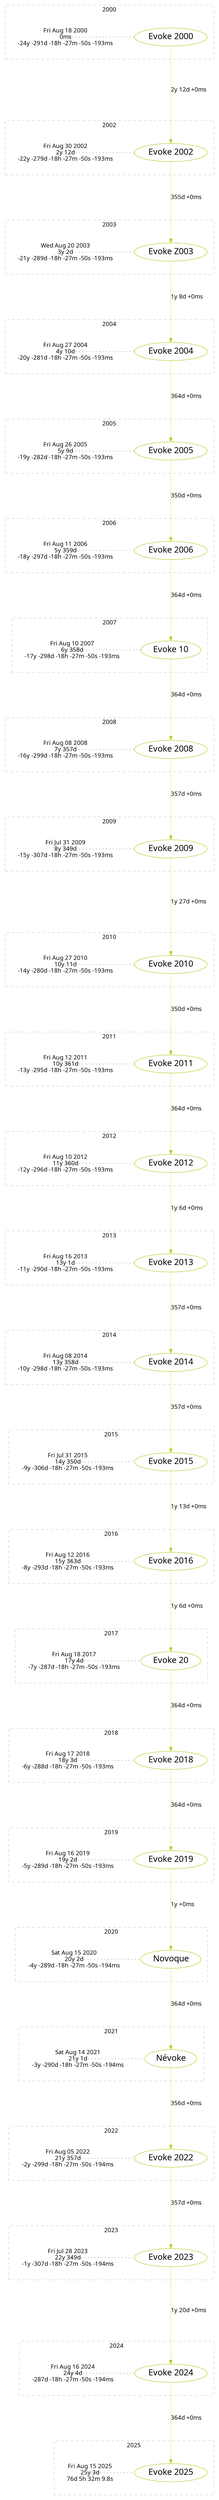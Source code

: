 digraph {
    node [fontname="Simple Plan";];
    edge [fontname="Master Photograph";];
    fontname="Simple Plan";
    rankdir="TD";
    subgraph cluster_2000 {
        fontname="Master Photograph";
        label="2000";
        penwidth="0.2";
        style="dashed";
        subgraph {
            peripheries=0;
            cluster=true;
            label="";
            1 [color="#aacf1f"; fontsize="20"; label=<<TABLE ALIGN="CENTER" BORDER="0" CELLBORDER="0" CELLPADDING="0" CELLSPACING="0"><TR><TD ALIGN="TEXT" CELLPADDING="0" CELLSPACING="0">Evoke 2000</TD></TR></TABLE>>;];
            2 [label=<<TABLE ALIGN="CENTER" BORDER="0" CELLBORDER="0" CELLPADDING="0" CELLSPACING="0"><TR><TD ALIGN="TEXT" CELLPADDING="0" CELLSPACING="0">Fri Aug 18 2000<BR ALIGN="CENTER"/>0ms<BR ALIGN="CENTER"/>-24y -291d -18h -27m -50s -193ms</TD></TR></TABLE>>; margin="0.2"; shape="plaintext"; style="dotted";];
            2 -> 1 [arrowhead="none"; constraint="false"; penwidth="0.5"; style="dotted"; tailclip="false";];
        }
    }
    subgraph cluster_2002 {
        fontname="Master Photograph";
        label="2002";
        penwidth="0.2";
        style="dashed";
        subgraph {
            peripheries=0;
            cluster=true;
            label="";
            3 [color="#aacf1f"; fontsize="20"; label=<<TABLE ALIGN="CENTER" BORDER="0" CELLBORDER="0" CELLPADDING="0" CELLSPACING="0"><TR><TD ALIGN="TEXT" CELLPADDING="0" CELLSPACING="0">Evoke 2002</TD></TR></TABLE>>;];
            4 [label=<<TABLE ALIGN="CENTER" BORDER="0" CELLBORDER="0" CELLPADDING="0" CELLSPACING="0"><TR><TD ALIGN="TEXT" CELLPADDING="0" CELLSPACING="0">Fri Aug 30 2002<BR ALIGN="CENTER"/>2y 12d<BR ALIGN="CENTER"/>-22y -279d -18h -27m -50s -193ms</TD></TR></TABLE>>; margin="0.2"; shape="plaintext"; style="dotted";];
            4 -> 3 [arrowhead="none"; constraint="false"; penwidth="0.5"; style="dotted"; tailclip="false";];
        }
    }
    subgraph cluster_2003 {
        fontname="Master Photograph";
        label="2003";
        penwidth="0.2";
        style="dashed";
        subgraph {
            peripheries=0;
            cluster=true;
            label="";
            5 [color="#aacf1f"; fontsize="20"; label=<<TABLE ALIGN="CENTER" BORDER="0" CELLBORDER="0" CELLPADDING="0" CELLSPACING="0"><TR><TD ALIGN="TEXT" CELLPADDING="0" CELLSPACING="0">Evoke Z003</TD></TR></TABLE>>;];
            6 [label=<<TABLE ALIGN="CENTER" BORDER="0" CELLBORDER="0" CELLPADDING="0" CELLSPACING="0"><TR><TD ALIGN="TEXT" CELLPADDING="0" CELLSPACING="0">Wed Aug 20 2003<BR ALIGN="CENTER"/>3y 2d<BR ALIGN="CENTER"/>-21y -289d -18h -27m -50s -193ms</TD></TR></TABLE>>; margin="0.2"; shape="plaintext"; style="dotted";];
            6 -> 5 [arrowhead="none"; constraint="false"; penwidth="0.5"; style="dotted"; tailclip="false";];
        }
    }
    subgraph cluster_2004 {
        fontname="Master Photograph";
        label="2004";
        penwidth="0.2";
        style="dashed";
        subgraph {
            peripheries=0;
            cluster=true;
            label="";
            7 [color="#aacf1f"; fontsize="20"; label=<<TABLE ALIGN="CENTER" BORDER="0" CELLBORDER="0" CELLPADDING="0" CELLSPACING="0"><TR><TD ALIGN="TEXT" CELLPADDING="0" CELLSPACING="0">Evoke 2004</TD></TR></TABLE>>;];
            8 [label=<<TABLE ALIGN="CENTER" BORDER="0" CELLBORDER="0" CELLPADDING="0" CELLSPACING="0"><TR><TD ALIGN="TEXT" CELLPADDING="0" CELLSPACING="0">Fri Aug 27 2004<BR ALIGN="CENTER"/>4y 10d<BR ALIGN="CENTER"/>-20y -281d -18h -27m -50s -193ms</TD></TR></TABLE>>; margin="0.2"; shape="plaintext"; style="dotted";];
            8 -> 7 [arrowhead="none"; constraint="false"; penwidth="0.5"; style="dotted"; tailclip="false";];
        }
    }
    subgraph cluster_2005 {
        fontname="Master Photograph";
        label="2005";
        penwidth="0.2";
        style="dashed";
        subgraph {
            peripheries=0;
            cluster=true;
            label="";
            9 [color="#aacf1f"; fontsize="20"; label=<<TABLE ALIGN="CENTER" BORDER="0" CELLBORDER="0" CELLPADDING="0" CELLSPACING="0"><TR><TD ALIGN="TEXT" CELLPADDING="0" CELLSPACING="0">Evoke 2005</TD></TR></TABLE>>;];
            10 [label=<<TABLE ALIGN="CENTER" BORDER="0" CELLBORDER="0" CELLPADDING="0" CELLSPACING="0"><TR><TD ALIGN="TEXT" CELLPADDING="0" CELLSPACING="0">Fri Aug 26 2005<BR ALIGN="CENTER"/>5y 9d<BR ALIGN="CENTER"/>-19y -282d -18h -27m -50s -193ms</TD></TR></TABLE>>; margin="0.2"; shape="plaintext"; style="dotted";];
            10 -> 9 [arrowhead="none"; constraint="false"; penwidth="0.5"; style="dotted"; tailclip="false";];
        }
    }
    subgraph cluster_2006 {
        fontname="Master Photograph";
        label="2006";
        penwidth="0.2";
        style="dashed";
        subgraph {
            peripheries=0;
            cluster=true;
            label="";
            11 [color="#aacf1f"; fontsize="20"; label=<<TABLE ALIGN="CENTER" BORDER="0" CELLBORDER="0" CELLPADDING="0" CELLSPACING="0"><TR><TD ALIGN="TEXT" CELLPADDING="0" CELLSPACING="0">Evoke 2006</TD></TR></TABLE>>;];
            12 [label=<<TABLE ALIGN="CENTER" BORDER="0" CELLBORDER="0" CELLPADDING="0" CELLSPACING="0"><TR><TD ALIGN="TEXT" CELLPADDING="0" CELLSPACING="0">Fri Aug 11 2006<BR ALIGN="CENTER"/>5y 359d<BR ALIGN="CENTER"/>-18y -297d -18h -27m -50s -193ms</TD></TR></TABLE>>; margin="0.2"; shape="plaintext"; style="dotted";];
            12 -> 11 [arrowhead="none"; constraint="false"; penwidth="0.5"; style="dotted"; tailclip="false";];
        }
    }
    subgraph cluster_2007 {
        fontname="Master Photograph";
        label="2007";
        penwidth="0.2";
        style="dashed";
        subgraph {
            peripheries=0;
            cluster=true;
            label="";
            13 [color="#aacf1f"; fontsize="20"; label=<<TABLE ALIGN="CENTER" BORDER="0" CELLBORDER="0" CELLPADDING="0" CELLSPACING="0"><TR><TD ALIGN="TEXT" CELLPADDING="0" CELLSPACING="0">Evoke 10</TD></TR></TABLE>>;];
            14 [label=<<TABLE ALIGN="CENTER" BORDER="0" CELLBORDER="0" CELLPADDING="0" CELLSPACING="0"><TR><TD ALIGN="TEXT" CELLPADDING="0" CELLSPACING="0">Fri Aug 10 2007<BR ALIGN="CENTER"/>6y 358d<BR ALIGN="CENTER"/>-17y -298d -18h -27m -50s -193ms</TD></TR></TABLE>>; margin="0.2"; shape="plaintext"; style="dotted";];
            14 -> 13 [arrowhead="none"; constraint="false"; penwidth="0.5"; style="dotted"; tailclip="false";];
        }
    }
    subgraph cluster_2008 {
        fontname="Master Photograph";
        label="2008";
        penwidth="0.2";
        style="dashed";
        subgraph {
            peripheries=0;
            cluster=true;
            label="";
            15 [color="#aacf1f"; fontsize="20"; label=<<TABLE ALIGN="CENTER" BORDER="0" CELLBORDER="0" CELLPADDING="0" CELLSPACING="0"><TR><TD ALIGN="TEXT" CELLPADDING="0" CELLSPACING="0">Evoke 2008</TD></TR></TABLE>>;];
            16 [label=<<TABLE ALIGN="CENTER" BORDER="0" CELLBORDER="0" CELLPADDING="0" CELLSPACING="0"><TR><TD ALIGN="TEXT" CELLPADDING="0" CELLSPACING="0">Fri Aug 08 2008<BR ALIGN="CENTER"/>7y 357d<BR ALIGN="CENTER"/>-16y -299d -18h -27m -50s -193ms</TD></TR></TABLE>>; margin="0.2"; shape="plaintext"; style="dotted";];
            16 -> 15 [arrowhead="none"; constraint="false"; penwidth="0.5"; style="dotted"; tailclip="false";];
        }
    }
    subgraph cluster_2009 {
        fontname="Master Photograph";
        label="2009";
        penwidth="0.2";
        style="dashed";
        subgraph {
            peripheries=0;
            cluster=true;
            label="";
            17 [color="#aacf1f"; fontsize="20"; label=<<TABLE ALIGN="CENTER" BORDER="0" CELLBORDER="0" CELLPADDING="0" CELLSPACING="0"><TR><TD ALIGN="TEXT" CELLPADDING="0" CELLSPACING="0">Evoke 2009</TD></TR></TABLE>>;];
            18 [label=<<TABLE ALIGN="CENTER" BORDER="0" CELLBORDER="0" CELLPADDING="0" CELLSPACING="0"><TR><TD ALIGN="TEXT" CELLPADDING="0" CELLSPACING="0">Fri Jul 31 2009<BR ALIGN="CENTER"/>8y 349d<BR ALIGN="CENTER"/>-15y -307d -18h -27m -50s -193ms</TD></TR></TABLE>>; margin="0.2"; shape="plaintext"; style="dotted";];
            18 -> 17 [arrowhead="none"; constraint="false"; penwidth="0.5"; style="dotted"; tailclip="false";];
        }
    }
    subgraph cluster_2010 {
        fontname="Master Photograph";
        label="2010";
        penwidth="0.2";
        style="dashed";
        subgraph {
            peripheries=0;
            cluster=true;
            label="";
            19 [color="#aacf1f"; fontsize="20"; label=<<TABLE ALIGN="CENTER" BORDER="0" CELLBORDER="0" CELLPADDING="0" CELLSPACING="0"><TR><TD ALIGN="TEXT" CELLPADDING="0" CELLSPACING="0">Evoke 2010</TD></TR></TABLE>>;];
            20 [label=<<TABLE ALIGN="CENTER" BORDER="0" CELLBORDER="0" CELLPADDING="0" CELLSPACING="0"><TR><TD ALIGN="TEXT" CELLPADDING="0" CELLSPACING="0">Fri Aug 27 2010<BR ALIGN="CENTER"/>10y 11d<BR ALIGN="CENTER"/>-14y -280d -18h -27m -50s -193ms</TD></TR></TABLE>>; margin="0.2"; shape="plaintext"; style="dotted";];
            20 -> 19 [arrowhead="none"; constraint="false"; penwidth="0.5"; style="dotted"; tailclip="false";];
        }
    }
    subgraph cluster_2011 {
        fontname="Master Photograph";
        label="2011";
        penwidth="0.2";
        style="dashed";
        subgraph {
            peripheries=0;
            cluster=true;
            label="";
            21 [color="#aacf1f"; fontsize="20"; label=<<TABLE ALIGN="CENTER" BORDER="0" CELLBORDER="0" CELLPADDING="0" CELLSPACING="0"><TR><TD ALIGN="TEXT" CELLPADDING="0" CELLSPACING="0">Evoke 2011</TD></TR></TABLE>>;];
            22 [label=<<TABLE ALIGN="CENTER" BORDER="0" CELLBORDER="0" CELLPADDING="0" CELLSPACING="0"><TR><TD ALIGN="TEXT" CELLPADDING="0" CELLSPACING="0">Fri Aug 12 2011<BR ALIGN="CENTER"/>10y 361d<BR ALIGN="CENTER"/>-13y -295d -18h -27m -50s -193ms</TD></TR></TABLE>>; margin="0.2"; shape="plaintext"; style="dotted";];
            22 -> 21 [arrowhead="none"; constraint="false"; penwidth="0.5"; style="dotted"; tailclip="false";];
        }
    }
    subgraph cluster_2012 {
        fontname="Master Photograph";
        label="2012";
        penwidth="0.2";
        style="dashed";
        subgraph {
            peripheries=0;
            cluster=true;
            label="";
            23 [color="#aacf1f"; fontsize="20"; label=<<TABLE ALIGN="CENTER" BORDER="0" CELLBORDER="0" CELLPADDING="0" CELLSPACING="0"><TR><TD ALIGN="TEXT" CELLPADDING="0" CELLSPACING="0">Evoke 2012</TD></TR></TABLE>>;];
            24 [label=<<TABLE ALIGN="CENTER" BORDER="0" CELLBORDER="0" CELLPADDING="0" CELLSPACING="0"><TR><TD ALIGN="TEXT" CELLPADDING="0" CELLSPACING="0">Fri Aug 10 2012<BR ALIGN="CENTER"/>11y 360d<BR ALIGN="CENTER"/>-12y -296d -18h -27m -50s -193ms</TD></TR></TABLE>>; margin="0.2"; shape="plaintext"; style="dotted";];
            24 -> 23 [arrowhead="none"; constraint="false"; penwidth="0.5"; style="dotted"; tailclip="false";];
        }
    }
    subgraph cluster_2013 {
        fontname="Master Photograph";
        label="2013";
        penwidth="0.2";
        style="dashed";
        subgraph {
            peripheries=0;
            cluster=true;
            label="";
            25 [color="#aacf1f"; fontsize="20"; label=<<TABLE ALIGN="CENTER" BORDER="0" CELLBORDER="0" CELLPADDING="0" CELLSPACING="0"><TR><TD ALIGN="TEXT" CELLPADDING="0" CELLSPACING="0">Evoke 2013</TD></TR></TABLE>>;];
            26 [label=<<TABLE ALIGN="CENTER" BORDER="0" CELLBORDER="0" CELLPADDING="0" CELLSPACING="0"><TR><TD ALIGN="TEXT" CELLPADDING="0" CELLSPACING="0">Fri Aug 16 2013<BR ALIGN="CENTER"/>13y 1d<BR ALIGN="CENTER"/>-11y -290d -18h -27m -50s -193ms</TD></TR></TABLE>>; margin="0.2"; shape="plaintext"; style="dotted";];
            26 -> 25 [arrowhead="none"; constraint="false"; penwidth="0.5"; style="dotted"; tailclip="false";];
        }
    }
    subgraph cluster_2014 {
        fontname="Master Photograph";
        label="2014";
        penwidth="0.2";
        style="dashed";
        subgraph {
            peripheries=0;
            cluster=true;
            label="";
            27 [color="#aacf1f"; fontsize="20"; label=<<TABLE ALIGN="CENTER" BORDER="0" CELLBORDER="0" CELLPADDING="0" CELLSPACING="0"><TR><TD ALIGN="TEXT" CELLPADDING="0" CELLSPACING="0">Evoke 2014</TD></TR></TABLE>>;];
            28 [label=<<TABLE ALIGN="CENTER" BORDER="0" CELLBORDER="0" CELLPADDING="0" CELLSPACING="0"><TR><TD ALIGN="TEXT" CELLPADDING="0" CELLSPACING="0">Fri Aug 08 2014<BR ALIGN="CENTER"/>13y 358d<BR ALIGN="CENTER"/>-10y -298d -18h -27m -50s -193ms</TD></TR></TABLE>>; margin="0.2"; shape="plaintext"; style="dotted";];
            28 -> 27 [arrowhead="none"; constraint="false"; penwidth="0.5"; style="dotted"; tailclip="false";];
        }
    }
    subgraph cluster_2015 {
        fontname="Master Photograph";
        label="2015";
        penwidth="0.2";
        style="dashed";
        subgraph {
            peripheries=0;
            cluster=true;
            label="";
            29 [color="#aacf1f"; fontsize="20"; label=<<TABLE ALIGN="CENTER" BORDER="0" CELLBORDER="0" CELLPADDING="0" CELLSPACING="0"><TR><TD ALIGN="TEXT" CELLPADDING="0" CELLSPACING="0">Evoke 2015</TD></TR></TABLE>>;];
            30 [label=<<TABLE ALIGN="CENTER" BORDER="0" CELLBORDER="0" CELLPADDING="0" CELLSPACING="0"><TR><TD ALIGN="TEXT" CELLPADDING="0" CELLSPACING="0">Fri Jul 31 2015<BR ALIGN="CENTER"/>14y 350d<BR ALIGN="CENTER"/>-9y -306d -18h -27m -50s -193ms</TD></TR></TABLE>>; margin="0.2"; shape="plaintext"; style="dotted";];
            30 -> 29 [arrowhead="none"; constraint="false"; penwidth="0.5"; style="dotted"; tailclip="false";];
        }
    }
    subgraph cluster_2016 {
        fontname="Master Photograph";
        label="2016";
        penwidth="0.2";
        style="dashed";
        subgraph {
            peripheries=0;
            cluster=true;
            label="";
            31 [color="#aacf1f"; fontsize="20"; label=<<TABLE ALIGN="CENTER" BORDER="0" CELLBORDER="0" CELLPADDING="0" CELLSPACING="0"><TR><TD ALIGN="TEXT" CELLPADDING="0" CELLSPACING="0">Evoke 2016</TD></TR></TABLE>>;];
            32 [label=<<TABLE ALIGN="CENTER" BORDER="0" CELLBORDER="0" CELLPADDING="0" CELLSPACING="0"><TR><TD ALIGN="TEXT" CELLPADDING="0" CELLSPACING="0">Fri Aug 12 2016<BR ALIGN="CENTER"/>15y 363d<BR ALIGN="CENTER"/>-8y -293d -18h -27m -50s -193ms</TD></TR></TABLE>>; margin="0.2"; shape="plaintext"; style="dotted";];
            32 -> 31 [arrowhead="none"; constraint="false"; penwidth="0.5"; style="dotted"; tailclip="false";];
        }
    }
    subgraph cluster_2017 {
        fontname="Master Photograph";
        label="2017";
        penwidth="0.2";
        style="dashed";
        subgraph {
            peripheries=0;
            cluster=true;
            label="";
            33 [color="#aacf1f"; fontsize="20"; label=<<TABLE ALIGN="CENTER" BORDER="0" CELLBORDER="0" CELLPADDING="0" CELLSPACING="0"><TR><TD ALIGN="TEXT" CELLPADDING="0" CELLSPACING="0">Evoke 20</TD></TR></TABLE>>;];
            34 [label=<<TABLE ALIGN="CENTER" BORDER="0" CELLBORDER="0" CELLPADDING="0" CELLSPACING="0"><TR><TD ALIGN="TEXT" CELLPADDING="0" CELLSPACING="0">Fri Aug 18 2017<BR ALIGN="CENTER"/>17y 4d<BR ALIGN="CENTER"/>-7y -287d -18h -27m -50s -193ms</TD></TR></TABLE>>; margin="0.2"; shape="plaintext"; style="dotted";];
            34 -> 33 [arrowhead="none"; constraint="false"; penwidth="0.5"; style="dotted"; tailclip="false";];
        }
    }
    subgraph cluster_2018 {
        fontname="Master Photograph";
        label="2018";
        penwidth="0.2";
        style="dashed";
        subgraph {
            peripheries=0;
            cluster=true;
            label="";
            35 [color="#aacf1f"; fontsize="20"; label=<<TABLE ALIGN="CENTER" BORDER="0" CELLBORDER="0" CELLPADDING="0" CELLSPACING="0"><TR><TD ALIGN="TEXT" CELLPADDING="0" CELLSPACING="0">Evoke 2018</TD></TR></TABLE>>;];
            36 [label=<<TABLE ALIGN="CENTER" BORDER="0" CELLBORDER="0" CELLPADDING="0" CELLSPACING="0"><TR><TD ALIGN="TEXT" CELLPADDING="0" CELLSPACING="0">Fri Aug 17 2018<BR ALIGN="CENTER"/>18y 3d<BR ALIGN="CENTER"/>-6y -288d -18h -27m -50s -193ms</TD></TR></TABLE>>; margin="0.2"; shape="plaintext"; style="dotted";];
            36 -> 35 [arrowhead="none"; constraint="false"; penwidth="0.5"; style="dotted"; tailclip="false";];
        }
    }
    subgraph cluster_2019 {
        fontname="Master Photograph";
        label="2019";
        penwidth="0.2";
        style="dashed";
        subgraph {
            peripheries=0;
            cluster=true;
            label="";
            37 [color="#aacf1f"; fontsize="20"; label=<<TABLE ALIGN="CENTER" BORDER="0" CELLBORDER="0" CELLPADDING="0" CELLSPACING="0"><TR><TD ALIGN="TEXT" CELLPADDING="0" CELLSPACING="0">Evoke 2019</TD></TR></TABLE>>;];
            38 [label=<<TABLE ALIGN="CENTER" BORDER="0" CELLBORDER="0" CELLPADDING="0" CELLSPACING="0"><TR><TD ALIGN="TEXT" CELLPADDING="0" CELLSPACING="0">Fri Aug 16 2019<BR ALIGN="CENTER"/>19y 2d<BR ALIGN="CENTER"/>-5y -289d -18h -27m -50s -193ms</TD></TR></TABLE>>; margin="0.2"; shape="plaintext"; style="dotted";];
            38 -> 37 [arrowhead="none"; constraint="false"; penwidth="0.5"; style="dotted"; tailclip="false";];
        }
    }
    subgraph cluster_2020 {
        fontname="Master Photograph";
        label="2020";
        penwidth="0.2";
        style="dashed";
        subgraph {
            peripheries=0;
            cluster=true;
            label="";
            39 [color="#aacf1f"; fontsize="20"; label=<<TABLE ALIGN="CENTER" BORDER="0" CELLBORDER="0" CELLPADDING="0" CELLSPACING="0"><TR><TD ALIGN="TEXT" CELLPADDING="0" CELLSPACING="0">Novoque</TD></TR></TABLE>>;];
            40 [label=<<TABLE ALIGN="CENTER" BORDER="0" CELLBORDER="0" CELLPADDING="0" CELLSPACING="0"><TR><TD ALIGN="TEXT" CELLPADDING="0" CELLSPACING="0">Sat Aug 15 2020<BR ALIGN="CENTER"/>20y 2d<BR ALIGN="CENTER"/>-4y -289d -18h -27m -50s -194ms</TD></TR></TABLE>>; margin="0.2"; shape="plaintext"; style="dotted";];
            40 -> 39 [arrowhead="none"; constraint="false"; penwidth="0.5"; style="dotted"; tailclip="false";];
        }
    }
    subgraph cluster_2021 {
        fontname="Master Photograph";
        label="2021";
        penwidth="0.2";
        style="dashed";
        subgraph {
            peripheries=0;
            cluster=true;
            label="";
            41 [color="#aacf1f"; fontsize="20"; label=<<TABLE ALIGN="CENTER" BORDER="0" CELLBORDER="0" CELLPADDING="0" CELLSPACING="0"><TR><TD ALIGN="TEXT" CELLPADDING="0" CELLSPACING="0">Névoke</TD></TR></TABLE>>;];
            42 [label=<<TABLE ALIGN="CENTER" BORDER="0" CELLBORDER="0" CELLPADDING="0" CELLSPACING="0"><TR><TD ALIGN="TEXT" CELLPADDING="0" CELLSPACING="0">Sat Aug 14 2021<BR ALIGN="CENTER"/>21y 1d<BR ALIGN="CENTER"/>-3y -290d -18h -27m -50s -194ms</TD></TR></TABLE>>; margin="0.2"; shape="plaintext"; style="dotted";];
            42 -> 41 [arrowhead="none"; constraint="false"; penwidth="0.5"; style="dotted"; tailclip="false";];
        }
    }
    subgraph cluster_2022 {
        fontname="Master Photograph";
        label="2022";
        penwidth="0.2";
        style="dashed";
        subgraph {
            peripheries=0;
            cluster=true;
            label="";
            43 [color="#aacf1f"; fontsize="20"; label=<<TABLE ALIGN="CENTER" BORDER="0" CELLBORDER="0" CELLPADDING="0" CELLSPACING="0"><TR><TD ALIGN="TEXT" CELLPADDING="0" CELLSPACING="0">Evoke 2022</TD></TR></TABLE>>;];
            44 [label=<<TABLE ALIGN="CENTER" BORDER="0" CELLBORDER="0" CELLPADDING="0" CELLSPACING="0"><TR><TD ALIGN="TEXT" CELLPADDING="0" CELLSPACING="0">Fri Aug 05 2022<BR ALIGN="CENTER"/>21y 357d<BR ALIGN="CENTER"/>-2y -299d -18h -27m -50s -194ms</TD></TR></TABLE>>; margin="0.2"; shape="plaintext"; style="dotted";];
            44 -> 43 [arrowhead="none"; constraint="false"; penwidth="0.5"; style="dotted"; tailclip="false";];
        }
    }
    subgraph cluster_2023 {
        fontname="Master Photograph";
        label="2023";
        penwidth="0.2";
        style="dashed";
        subgraph {
            peripheries=0;
            cluster=true;
            label="";
            45 [color="#aacf1f"; fontsize="20"; label=<<TABLE ALIGN="CENTER" BORDER="0" CELLBORDER="0" CELLPADDING="0" CELLSPACING="0"><TR><TD ALIGN="TEXT" CELLPADDING="0" CELLSPACING="0">Evoke 2023</TD></TR></TABLE>>;];
            46 [label=<<TABLE ALIGN="CENTER" BORDER="0" CELLBORDER="0" CELLPADDING="0" CELLSPACING="0"><TR><TD ALIGN="TEXT" CELLPADDING="0" CELLSPACING="0">Fri Jul 28 2023<BR ALIGN="CENTER"/>22y 349d<BR ALIGN="CENTER"/>-1y -307d -18h -27m -50s -194ms</TD></TR></TABLE>>; margin="0.2"; shape="plaintext"; style="dotted";];
            46 -> 45 [arrowhead="none"; constraint="false"; penwidth="0.5"; style="dotted"; tailclip="false";];
        }
    }
    subgraph cluster_2024 {
        fontname="Master Photograph";
        label="2024";
        penwidth="0.2";
        style="dashed";
        subgraph {
            peripheries=0;
            cluster=true;
            label="";
            47 [color="#aacf1f"; fontsize="20"; label=<<TABLE ALIGN="CENTER" BORDER="0" CELLBORDER="0" CELLPADDING="0" CELLSPACING="0"><TR><TD ALIGN="TEXT" CELLPADDING="0" CELLSPACING="0">Evoke 2024</TD></TR></TABLE>>;];
            48 [label=<<TABLE ALIGN="CENTER" BORDER="0" CELLBORDER="0" CELLPADDING="0" CELLSPACING="0"><TR><TD ALIGN="TEXT" CELLPADDING="0" CELLSPACING="0">Fri Aug 16 2024<BR ALIGN="CENTER"/>24y 4d<BR ALIGN="CENTER"/>-287d -18h -27m -50s -194ms</TD></TR></TABLE>>; margin="0.2"; shape="plaintext"; style="dotted";];
            48 -> 47 [arrowhead="none"; constraint="false"; penwidth="0.5"; style="dotted"; tailclip="false";];
        }
    }
    subgraph cluster_2025 {
        fontname="Master Photograph";
        label="2025";
        penwidth="0.2";
        style="dashed";
        subgraph {
            peripheries=0;
            cluster=true;
            label="";
            49 [color="#aacf1f"; fontsize="20"; label=<<TABLE ALIGN="CENTER" BORDER="0" CELLBORDER="0" CELLPADDING="0" CELLSPACING="0"><TR><TD ALIGN="TEXT" CELLPADDING="0" CELLSPACING="0">Evoke 2025</TD></TR></TABLE>>;];
            50 [label=<<TABLE ALIGN="CENTER" BORDER="0" CELLBORDER="0" CELLPADDING="0" CELLSPACING="0"><TR><TD ALIGN="TEXT" CELLPADDING="0" CELLSPACING="0">Fri Aug 15 2025<BR ALIGN="CENTER"/>25y 3d<BR ALIGN="CENTER"/>76d 5h 32m 9.8s</TD></TR></TABLE>>; margin="0.2"; shape="plaintext"; style="dotted";];
            50 -> 49 [arrowhead="none"; constraint="false"; penwidth="0.5"; style="dotted"; tailclip="false";];
        }
    }
    1 -> 3 [color="#aacf1f"; label=<2y 12d +0ms>; minlen="4.663439094112067"; penwidth="0.5"; style="solid";];
    3 -> 5 [color="#aacf1f"; label=<355d +0ms>; minlen="3.9262076404201025"; penwidth="0.5"; style="solid";];
    5 -> 7 [color="#aacf1f"; label=<1y 8d +0ms>; minlen="3.975668270588502"; penwidth="0.5"; style="solid";];
    7 -> 9 [color="#aacf1f"; label=<364d +0ms>; minlen="3.9512437185814275"; penwidth="0.5"; style="solid";];
    9 -> 11 [color="#aacf1f"; label=<350d +0ms>; minlen="3.912023005428146"; penwidth="0.5"; style="solid";];
    11 -> 13 [color="#aacf1f"; label=<364d +0ms>; minlen="3.9512437185814275"; penwidth="0.5"; style="solid";];
    13 -> 15 [color="#aacf1f"; label=<364d +0ms>; minlen="3.9512437185814275"; penwidth="0.5"; style="solid";];
    15 -> 17 [color="#aacf1f"; label=<357d +0ms>; minlen="3.9318256327243257"; penwidth="0.5"; style="solid";];
    17 -> 19 [color="#aacf1f"; label=<1y 27d +0ms>; minlen="4.02535169073515"; penwidth="0.5"; style="solid";];
    19 -> 21 [color="#aacf1f"; label=<350d +0ms>; minlen="3.912023005428146"; penwidth="0.5"; style="solid";];
    21 -> 23 [color="#aacf1f"; label=<364d +0ms>; minlen="3.9512437185814275"; penwidth="0.5"; style="solid";];
    23 -> 25 [color="#aacf1f"; label=<1y 6d +0ms>; minlen="3.970291913552122"; penwidth="0.5"; style="solid";];
    25 -> 27 [color="#aacf1f"; label=<357d +0ms>; minlen="3.9318256327243257"; penwidth="0.5"; style="solid";];
    27 -> 29 [color="#aacf1f"; label=<357d +0ms>; minlen="3.9318256327243257"; penwidth="0.5"; style="solid";];
    29 -> 31 [color="#aacf1f"; label=<1y 13d +0ms>; minlen="3.9889840465642745"; penwidth="0.5"; style="solid";];
    31 -> 33 [color="#aacf1f"; label=<1y 6d +0ms>; minlen="3.970291913552122"; penwidth="0.5"; style="solid";];
    33 -> 35 [color="#aacf1f"; label=<364d +0ms>; minlen="3.9512437185814275"; penwidth="0.5"; style="solid";];
    35 -> 37 [color="#aacf1f"; label=<364d +0ms>; minlen="3.9512437185814275"; penwidth="0.5"; style="solid";];
    37 -> 39 [color="#aacf1f"; label=<1y +0ms>; minlen="3.9539872045271784"; penwidth="0.5"; style="solid";];
    39 -> 41 [color="#aacf1f"; label=<364d +0ms>; minlen="3.9512437185814275"; penwidth="0.5"; style="solid";];
    41 -> 43 [color="#aacf1f"; label=<356d +0ms>; minlen="3.9290205817967174"; penwidth="0.5"; style="solid";];
    43 -> 45 [color="#aacf1f"; label=<357d +0ms>; minlen="3.9318256327243257"; penwidth="0.5"; style="solid";];
    45 -> 47 [color="#aacf1f"; label=<1y 20d +0ms>; minlen="4.007333185232471"; penwidth="0.5"; style="solid";];
    47 -> 49 [color="#aacf1f"; label=<364d +0ms>; minlen="3.9512437185814275"; penwidth="0.5"; style="solid";];
}